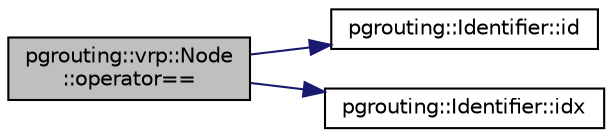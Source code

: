 digraph "pgrouting::vrp::Node::operator=="
{
  edge [fontname="Helvetica",fontsize="10",labelfontname="Helvetica",labelfontsize="10"];
  node [fontname="Helvetica",fontsize="10",shape=record];
  rankdir="LR";
  Node114 [label="pgrouting::vrp::Node\l::operator==",height=0.2,width=0.4,color="black", fillcolor="grey75", style="filled", fontcolor="black"];
  Node114 -> Node115 [color="midnightblue",fontsize="10",style="solid",fontname="Helvetica"];
  Node115 [label="pgrouting::Identifier::id",height=0.2,width=0.4,color="black", fillcolor="white", style="filled",URL="$classpgrouting_1_1Identifier.html#a147f029e589a2dd36b1edd638d7ac833"];
  Node114 -> Node116 [color="midnightblue",fontsize="10",style="solid",fontname="Helvetica"];
  Node116 [label="pgrouting::Identifier::idx",height=0.2,width=0.4,color="black", fillcolor="white", style="filled",URL="$classpgrouting_1_1Identifier.html#ae0a3414bc65c1b67101b3f5944505447"];
}

